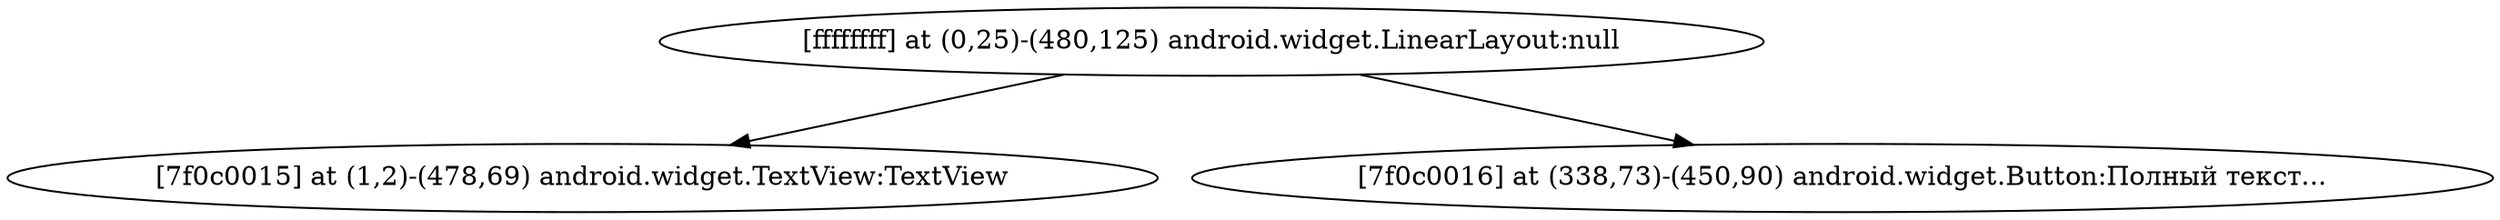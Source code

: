 strict digraph G {
  1 [ label="[ffffffff] at (0,25)-(480,125) android.widget.LinearLayout:null" ];
  2 [ label="[7f0c0015] at (1,2)-(478,69) android.widget.TextView:TextView" ];
  3 [ label="[7f0c0016] at (338,73)-(450,90) android.widget.Button:Полный текст..." ];
  1 -> 2;
  1 -> 3;
}
